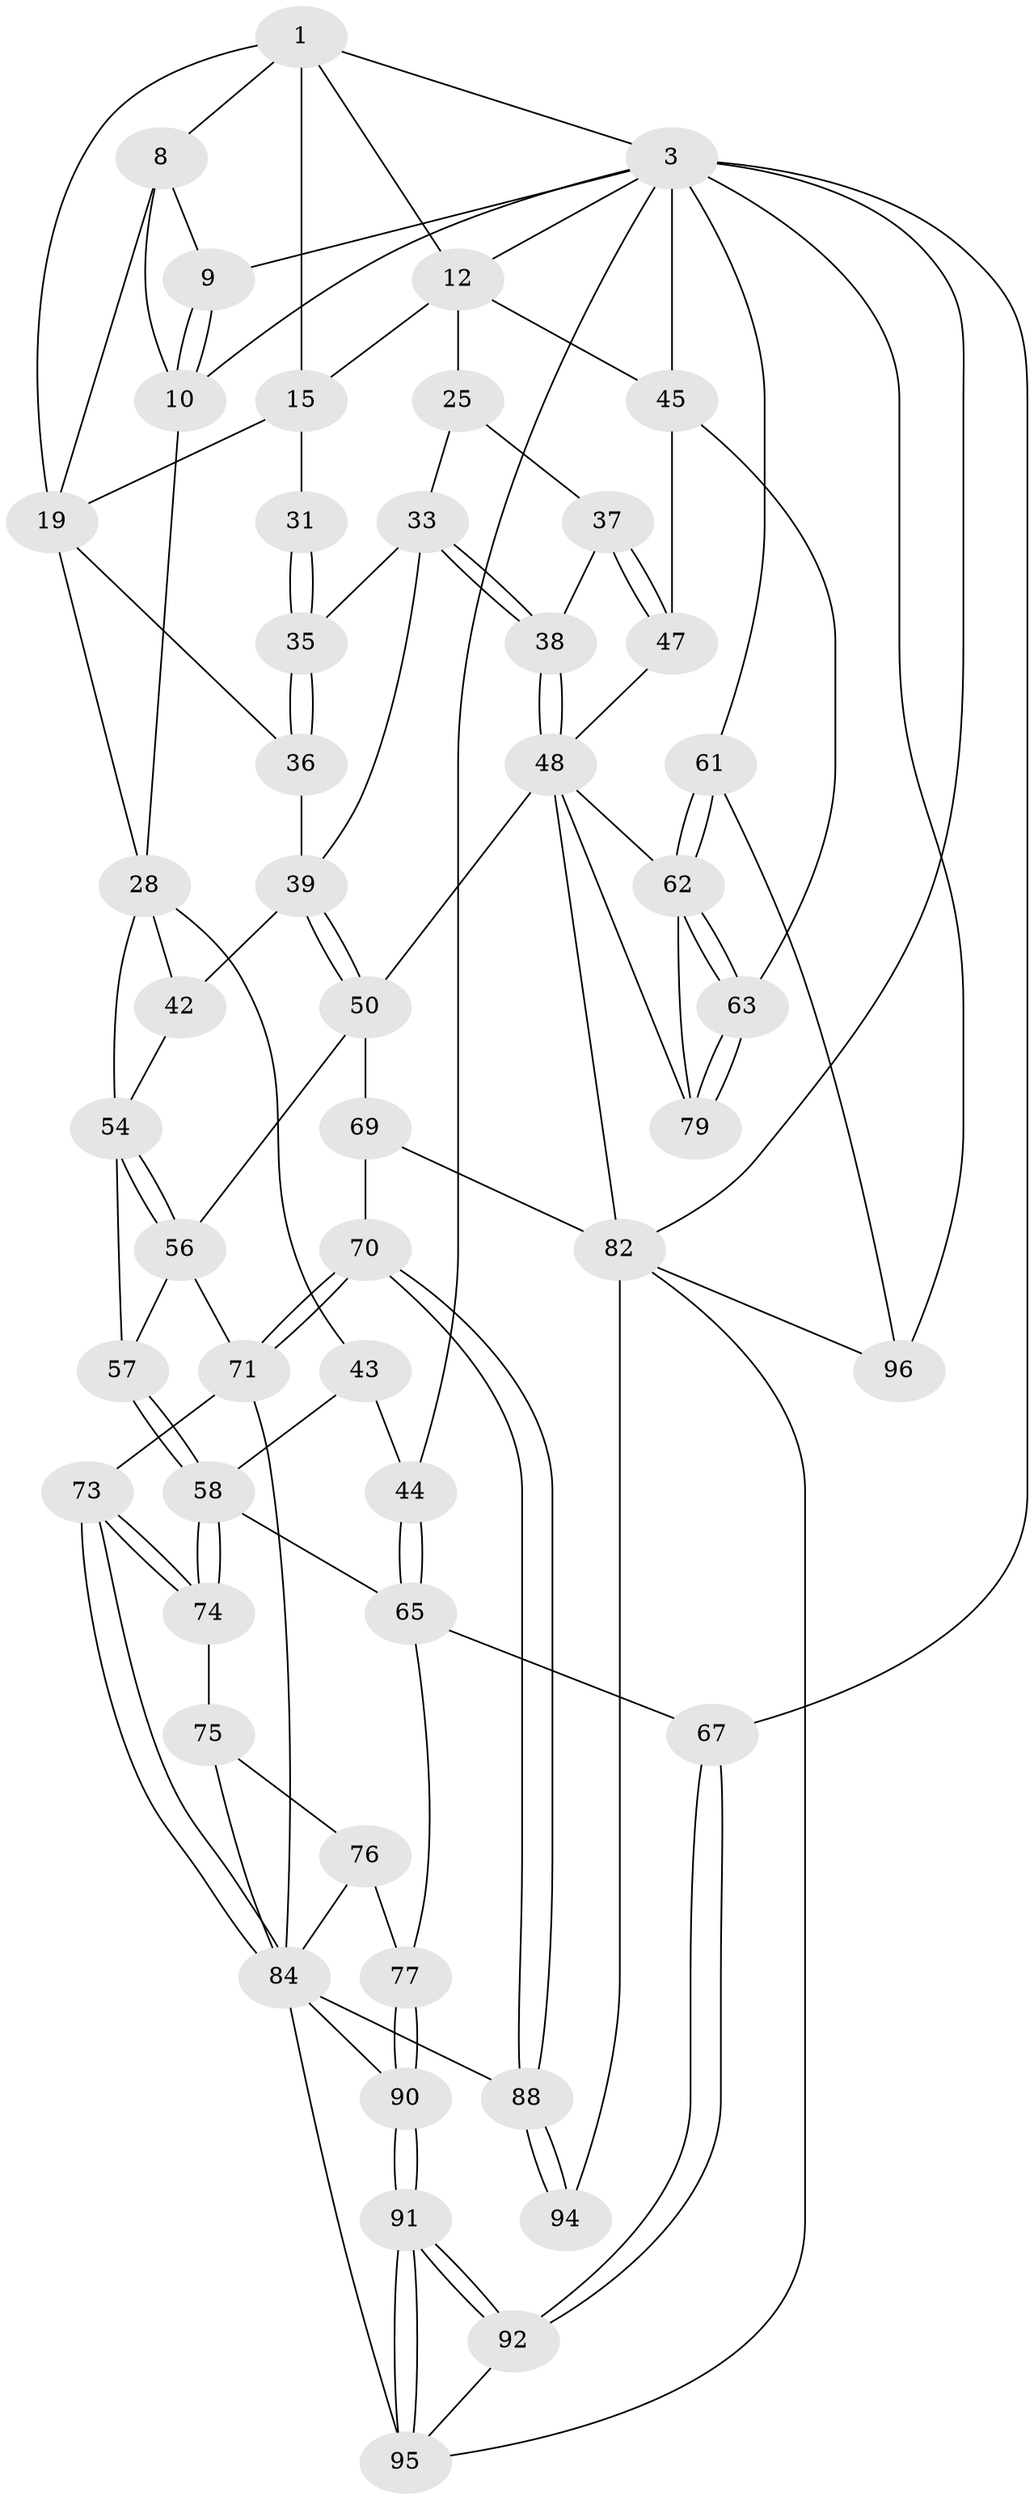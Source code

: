 // original degree distribution, {3: 0.029411764705882353, 4: 0.21568627450980393, 6: 0.21568627450980393, 5: 0.5392156862745098}
// Generated by graph-tools (version 1.1) at 2025/16/03/09/25 04:16:46]
// undirected, 51 vertices, 119 edges
graph export_dot {
graph [start="1"]
  node [color=gray90,style=filled];
  1 [pos="+0.5968430301845623+0",super="+2+6"];
  3 [pos="+1+0",super="+60+23+4"];
  8 [pos="+0.3527310174301951+0.040280569736720555",super="+17"];
  9 [pos="+0.22658320258155054+0"];
  10 [pos="+0.16932323215876235+0.23173483410189213",super="+18"];
  12 [pos="+0.769723610914417+0.015731383439589727",super="+22+13"];
  15 [pos="+0.7182097859833289+0.1408860491524684",super="+16"];
  19 [pos="+0.41842548844349503+0.20306438786986236",super="+21"];
  25 [pos="+0.9637840386446297+0.29304061786940094",super="+26"];
  28 [pos="+0.39065854080629336+0.3959197329804972",super="+29"];
  31 [pos="+0.6841898521142904+0.16983624548419557"];
  33 [pos="+0.7448633062357566+0.3531620421410639",super="+34"];
  35 [pos="+0.6145998933780684+0.3081951804706082"];
  36 [pos="+0.5601040163228754+0.3307654608404293"];
  37 [pos="+0.9523945369569513+0.3082125816546568"];
  38 [pos="+0.7675695495750989+0.3870335695125357"];
  39 [pos="+0.6448986416485856+0.41122721810467466",super="+40"];
  42 [pos="+0.506653473985481+0.4904558163132364"];
  43 [pos="+0.16146700432497835+0.4959913923405443"];
  44 [pos="+0+0.41058797304208194"];
  45 [pos="+1+0.28005490452963766",super="+46"];
  47 [pos="+0.9058881240717208+0.44860238614708325"];
  48 [pos="+0.7879020298632105+0.5674937670388285",super="+53+49"];
  50 [pos="+0.7280036830303047+0.5897141031560617",super="+51"];
  54 [pos="+0.42473160611859034+0.5466582608890183",super="+55"];
  56 [pos="+0.4949560693668169+0.597893887147227",super="+64"];
  57 [pos="+0.36231850900944984+0.574671885110105"];
  58 [pos="+0.30820795916815374+0.6635467136791446",super="+59"];
  61 [pos="+1+1"];
  62 [pos="+1+0.7433405667480413",super="+80"];
  63 [pos="+1+0.6187057670127584"];
  65 [pos="+0+0.6303120705786001",super="+66"];
  67 [pos="+0+1"];
  69 [pos="+0.6467912870896289+0.7357653802697035"];
  70 [pos="+0.6351103953025444+0.7507541127203549"];
  71 [pos="+0.43859620484887024+0.697572295338614",super="+72"];
  73 [pos="+0.39996745039551745+0.7223556365984675"];
  74 [pos="+0.3224172089232592+0.7004226448102551"];
  75 [pos="+0.3110690440329732+0.7142239081482847"];
  76 [pos="+0.18954529091126104+0.7531952706629161"];
  77 [pos="+0.1537427283256733+0.7459368418789204"];
  79 [pos="+0.9203066268929663+0.60841259028278"];
  82 [pos="+0.8723735912665563+0.8392366581474",super="+83+97"];
  84 [pos="+0.38869504502610547+0.8776600908879962",super="+89+85"];
  88 [pos="+0.5915618714836316+0.8847188368494238"];
  90 [pos="+0.1535501365678505+0.7675974860075259"];
  91 [pos="+0+1"];
  92 [pos="+0+1"];
  94 [pos="+0.6329782292818649+0.9918593574547659"];
  95 [pos="+0.10390057314294072+0.9810671068877992",super="+101"];
  96 [pos="+0.9146268622577147+0.8745936809358791"];
  1 -- 3;
  1 -- 12;
  1 -- 19;
  1 -- 8;
  1 -- 15;
  3 -- 96;
  3 -- 67 [weight=2];
  3 -- 61;
  3 -- 12;
  3 -- 45;
  3 -- 9;
  3 -- 10;
  3 -- 44;
  3 -- 82;
  8 -- 9;
  8 -- 10;
  8 -- 19;
  9 -- 10;
  9 -- 10;
  10 -- 28;
  12 -- 25 [weight=3];
  12 -- 45;
  12 -- 15;
  15 -- 31;
  15 -- 19;
  19 -- 28;
  19 -- 36;
  25 -- 37;
  25 -- 33;
  28 -- 42;
  28 -- 43;
  28 -- 54;
  31 -- 35;
  31 -- 35;
  33 -- 38;
  33 -- 38;
  33 -- 35;
  33 -- 39;
  35 -- 36;
  35 -- 36;
  36 -- 39;
  37 -- 38;
  37 -- 47;
  37 -- 47;
  38 -- 48;
  38 -- 48;
  39 -- 50 [weight=2];
  39 -- 50;
  39 -- 42;
  42 -- 54;
  43 -- 44;
  43 -- 58;
  44 -- 65;
  44 -- 65;
  45 -- 47;
  45 -- 63;
  47 -- 48;
  48 -- 79;
  48 -- 50;
  48 -- 82;
  48 -- 62;
  50 -- 56;
  50 -- 69;
  54 -- 56;
  54 -- 56;
  54 -- 57;
  56 -- 57;
  56 -- 71;
  57 -- 58;
  57 -- 58;
  58 -- 74;
  58 -- 74;
  58 -- 65 [weight=2];
  61 -- 62;
  61 -- 62;
  61 -- 96;
  62 -- 63;
  62 -- 63;
  62 -- 79;
  63 -- 79;
  63 -- 79;
  65 -- 67;
  65 -- 77;
  67 -- 92;
  67 -- 92;
  69 -- 70;
  69 -- 82;
  70 -- 71;
  70 -- 71;
  70 -- 88;
  70 -- 88;
  71 -- 73;
  71 -- 84;
  73 -- 74;
  73 -- 74;
  73 -- 84;
  73 -- 84;
  74 -- 75;
  75 -- 76;
  75 -- 84;
  76 -- 77;
  76 -- 84;
  77 -- 90;
  77 -- 90;
  82 -- 94 [weight=2];
  82 -- 96;
  82 -- 95;
  84 -- 88;
  84 -- 90;
  84 -- 95 [weight=2];
  88 -- 94;
  88 -- 94;
  90 -- 91;
  90 -- 91;
  91 -- 92;
  91 -- 92;
  91 -- 95;
  91 -- 95;
  92 -- 95;
}
